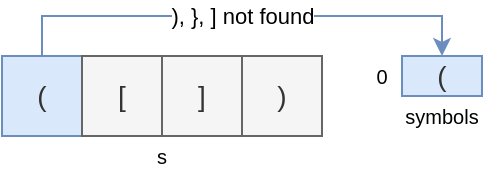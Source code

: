<mxfile version="26.0.9" pages="4">
  <diagram name="1" id="TUT96Deh3uyYbSw8oWv-">
    <mxGraphModel dx="479" dy="602" grid="1" gridSize="10" guides="1" tooltips="1" connect="1" arrows="1" fold="1" page="1" pageScale="1" pageWidth="320" pageHeight="140" math="0" shadow="0">
      <root>
        <mxCell id="vvGyEgP8zuIIcc9eeisb-0" />
        <mxCell id="vvGyEgP8zuIIcc9eeisb-1" parent="vvGyEgP8zuIIcc9eeisb-0" />
        <mxCell id="EquXxOVp9-vnU-ghKs0S-0" value="), }, ] not found" style="edgeStyle=orthogonalEdgeStyle;rounded=0;orthogonalLoop=1;jettySize=auto;html=1;exitX=0.5;exitY=0;exitDx=0;exitDy=0;entryX=0.5;entryY=0;entryDx=0;entryDy=0;fillColor=#dae8fc;strokeColor=#6c8ebf;" edge="1" parent="vvGyEgP8zuIIcc9eeisb-1" source="vvGyEgP8zuIIcc9eeisb-2" target="vvGyEgP8zuIIcc9eeisb-8">
          <mxGeometry relative="1" as="geometry" />
        </mxCell>
        <mxCell id="vvGyEgP8zuIIcc9eeisb-2" value="(" style="text;html=1;align=center;verticalAlign=middle;whiteSpace=wrap;rounded=0;fillColor=#dae8fc;strokeColor=#6c8ebf;fontSize=14;fontColor=#333333;" vertex="1" parent="vvGyEgP8zuIIcc9eeisb-1">
          <mxGeometry x="40" y="60" width="40" height="40" as="geometry" />
        </mxCell>
        <mxCell id="vvGyEgP8zuIIcc9eeisb-3" value="s" style="text;html=1;align=center;verticalAlign=middle;whiteSpace=wrap;rounded=0;fontSize=10;" vertex="1" parent="vvGyEgP8zuIIcc9eeisb-1">
          <mxGeometry x="40" y="100" width="160" height="20" as="geometry" />
        </mxCell>
        <mxCell id="vvGyEgP8zuIIcc9eeisb-5" value="[" style="text;html=1;align=center;verticalAlign=middle;whiteSpace=wrap;rounded=0;fillColor=#f5f5f5;strokeColor=#666666;fontSize=14;fontColor=#333333;" vertex="1" parent="vvGyEgP8zuIIcc9eeisb-1">
          <mxGeometry x="80" y="60" width="40" height="40" as="geometry" />
        </mxCell>
        <mxCell id="vvGyEgP8zuIIcc9eeisb-6" value="]" style="text;html=1;align=center;verticalAlign=middle;whiteSpace=wrap;rounded=0;fillColor=#f5f5f5;strokeColor=#666666;fontSize=14;fontColor=#333333;" vertex="1" parent="vvGyEgP8zuIIcc9eeisb-1">
          <mxGeometry x="120" y="60" width="40" height="40" as="geometry" />
        </mxCell>
        <mxCell id="vvGyEgP8zuIIcc9eeisb-7" value=")" style="text;html=1;align=center;verticalAlign=middle;whiteSpace=wrap;rounded=0;fillColor=#f5f5f5;strokeColor=#666666;fontSize=14;fontColor=#333333;" vertex="1" parent="vvGyEgP8zuIIcc9eeisb-1">
          <mxGeometry x="160" y="60" width="40" height="40" as="geometry" />
        </mxCell>
        <mxCell id="vvGyEgP8zuIIcc9eeisb-8" value="(" style="text;html=1;align=center;verticalAlign=middle;whiteSpace=wrap;rounded=0;fillColor=#dae8fc;strokeColor=#6c8ebf;fontSize=14;fontColor=#333333;" vertex="1" parent="vvGyEgP8zuIIcc9eeisb-1">
          <mxGeometry x="240" y="60" width="40" height="20" as="geometry" />
        </mxCell>
        <mxCell id="vvGyEgP8zuIIcc9eeisb-9" value="symbols" style="text;html=1;align=center;verticalAlign=middle;whiteSpace=wrap;rounded=0;fontSize=10;" vertex="1" parent="vvGyEgP8zuIIcc9eeisb-1">
          <mxGeometry x="240" y="80" width="40" height="20" as="geometry" />
        </mxCell>
        <mxCell id="NCxehxAxPrXCGWq_pstc-0" value="0" style="text;html=1;align=center;verticalAlign=middle;whiteSpace=wrap;rounded=0;fontSize=10;" vertex="1" parent="vvGyEgP8zuIIcc9eeisb-1">
          <mxGeometry x="220" y="60" width="20" height="20" as="geometry" />
        </mxCell>
      </root>
    </mxGraphModel>
  </diagram>
  <diagram name="2" id="xGOcNZL7qbifMB81yLGp">
    <mxGraphModel dx="402" dy="506" grid="1" gridSize="10" guides="1" tooltips="1" connect="1" arrows="1" fold="1" page="1" pageScale="1" pageWidth="320" pageHeight="160" math="0" shadow="0">
      <root>
        <mxCell id="jmg108IZIOJy4IffjAM0-0" />
        <mxCell id="jmg108IZIOJy4IffjAM0-1" parent="jmg108IZIOJy4IffjAM0-0" />
        <mxCell id="jmg108IZIOJy4IffjAM0-2" value="), }, ] not found" style="edgeStyle=orthogonalEdgeStyle;rounded=0;orthogonalLoop=1;jettySize=auto;html=1;exitX=0.5;exitY=0;exitDx=0;exitDy=0;entryX=0.5;entryY=0;entryDx=0;entryDy=0;fillColor=#dae8fc;strokeColor=#6c8ebf;" edge="1" parent="jmg108IZIOJy4IffjAM0-1" source="jmg108IZIOJy4IffjAM0-5" target="jmg108IZIOJy4IffjAM0-8">
          <mxGeometry relative="1" as="geometry">
            <Array as="points">
              <mxPoint x="100" y="40" />
              <mxPoint x="260" y="40" />
            </Array>
          </mxGeometry>
        </mxCell>
        <mxCell id="jmg108IZIOJy4IffjAM0-3" value="(" style="text;html=1;align=center;verticalAlign=middle;whiteSpace=wrap;rounded=0;fillColor=#f5f5f5;strokeColor=#666666;fontSize=14;fontColor=#333333;" vertex="1" parent="jmg108IZIOJy4IffjAM0-1">
          <mxGeometry x="40" y="60" width="40" height="40" as="geometry" />
        </mxCell>
        <mxCell id="jmg108IZIOJy4IffjAM0-4" value="s" style="text;html=1;align=center;verticalAlign=middle;whiteSpace=wrap;rounded=0;fontSize=10;" vertex="1" parent="jmg108IZIOJy4IffjAM0-1">
          <mxGeometry x="40" y="100" width="160" height="20" as="geometry" />
        </mxCell>
        <mxCell id="jmg108IZIOJy4IffjAM0-5" value="[" style="text;html=1;align=center;verticalAlign=middle;whiteSpace=wrap;rounded=0;fillColor=#dae8fc;strokeColor=#6c8ebf;fontSize=14;fontColor=#333333;" vertex="1" parent="jmg108IZIOJy4IffjAM0-1">
          <mxGeometry x="80" y="60" width="40" height="40" as="geometry" />
        </mxCell>
        <mxCell id="jmg108IZIOJy4IffjAM0-6" value="]" style="text;html=1;align=center;verticalAlign=middle;whiteSpace=wrap;rounded=0;fillColor=#f5f5f5;strokeColor=#666666;fontSize=14;fontColor=#333333;" vertex="1" parent="jmg108IZIOJy4IffjAM0-1">
          <mxGeometry x="120" y="60" width="40" height="40" as="geometry" />
        </mxCell>
        <mxCell id="jmg108IZIOJy4IffjAM0-7" value=")" style="text;html=1;align=center;verticalAlign=middle;whiteSpace=wrap;rounded=0;fillColor=#f5f5f5;strokeColor=#666666;fontSize=14;fontColor=#333333;" vertex="1" parent="jmg108IZIOJy4IffjAM0-1">
          <mxGeometry x="160" y="60" width="40" height="40" as="geometry" />
        </mxCell>
        <mxCell id="jmg108IZIOJy4IffjAM0-8" value="[" style="text;html=1;align=center;verticalAlign=middle;whiteSpace=wrap;rounded=0;fillColor=#dae8fc;strokeColor=#6c8ebf;fontSize=14;fontColor=#333333;" vertex="1" parent="jmg108IZIOJy4IffjAM0-1">
          <mxGeometry x="240" y="60" width="40" height="20" as="geometry" />
        </mxCell>
        <mxCell id="jmg108IZIOJy4IffjAM0-9" value="symbols" style="text;html=1;align=center;verticalAlign=middle;whiteSpace=wrap;rounded=0;fontSize=10;" vertex="1" parent="jmg108IZIOJy4IffjAM0-1">
          <mxGeometry x="240" y="100" width="40" height="20" as="geometry" />
        </mxCell>
        <mxCell id="jmg108IZIOJy4IffjAM0-10" value="0" style="text;html=1;align=center;verticalAlign=middle;whiteSpace=wrap;rounded=0;fontSize=10;" vertex="1" parent="jmg108IZIOJy4IffjAM0-1">
          <mxGeometry x="220" y="80" width="20" height="20" as="geometry" />
        </mxCell>
        <mxCell id="CSmW1D5C9Y2GbAAWTN9T-0" value="(" style="text;html=1;align=center;verticalAlign=middle;whiteSpace=wrap;rounded=0;fillColor=#f5f5f5;strokeColor=#666666;fontSize=14;fontColor=#333333;" vertex="1" parent="jmg108IZIOJy4IffjAM0-1">
          <mxGeometry x="240" y="80" width="40" height="20" as="geometry" />
        </mxCell>
        <mxCell id="xXfRQogwkCaHUOOrCTEZ-0" value="1" style="text;html=1;align=center;verticalAlign=middle;whiteSpace=wrap;rounded=0;fontSize=10;" vertex="1" parent="jmg108IZIOJy4IffjAM0-1">
          <mxGeometry x="220" y="60" width="20" height="20" as="geometry" />
        </mxCell>
      </root>
    </mxGraphModel>
  </diagram>
  <diagram name="3" id="_6htZpvhsiotc7YMj_mB">
    <mxGraphModel dx="402" dy="506" grid="1" gridSize="10" guides="1" tooltips="1" connect="1" arrows="1" fold="1" page="1" pageScale="1" pageWidth="320" pageHeight="160" math="0" shadow="0">
      <root>
        <mxCell id="ljwwUHg8V6K_l_bAP1qK-0" />
        <mxCell id="ljwwUHg8V6K_l_bAP1qK-1" parent="ljwwUHg8V6K_l_bAP1qK-0" />
        <mxCell id="ljwwUHg8V6K_l_bAP1qK-2" value="] found" style="edgeStyle=orthogonalEdgeStyle;rounded=0;orthogonalLoop=1;jettySize=auto;html=1;exitX=0.5;exitY=0;exitDx=0;exitDy=0;entryX=0.5;entryY=0;entryDx=0;entryDy=0;fillColor=#dae8fc;strokeColor=#6c8ebf;" edge="1" parent="ljwwUHg8V6K_l_bAP1qK-1" source="ljwwUHg8V6K_l_bAP1qK-6" target="ljwwUHg8V6K_l_bAP1qK-11">
          <mxGeometry relative="1" as="geometry">
            <Array as="points">
              <mxPoint x="140" y="40" />
              <mxPoint x="260" y="40" />
            </Array>
            <mxPoint as="offset" />
          </mxGeometry>
        </mxCell>
        <mxCell id="ljwwUHg8V6K_l_bAP1qK-3" value="(" style="text;html=1;align=center;verticalAlign=middle;whiteSpace=wrap;rounded=0;fillColor=#f5f5f5;strokeColor=#666666;fontSize=14;fontColor=#333333;" vertex="1" parent="ljwwUHg8V6K_l_bAP1qK-1">
          <mxGeometry x="40" y="60" width="40" height="40" as="geometry" />
        </mxCell>
        <mxCell id="ljwwUHg8V6K_l_bAP1qK-4" value="s" style="text;html=1;align=center;verticalAlign=middle;whiteSpace=wrap;rounded=0;fontSize=10;" vertex="1" parent="ljwwUHg8V6K_l_bAP1qK-1">
          <mxGeometry x="40" y="100" width="160" height="20" as="geometry" />
        </mxCell>
        <mxCell id="ljwwUHg8V6K_l_bAP1qK-5" value="[" style="text;html=1;align=center;verticalAlign=middle;whiteSpace=wrap;rounded=0;fillColor=#f5f5f5;strokeColor=#666666;fontSize=14;fontColor=#333333;" vertex="1" parent="ljwwUHg8V6K_l_bAP1qK-1">
          <mxGeometry x="80" y="60" width="40" height="40" as="geometry" />
        </mxCell>
        <mxCell id="ljwwUHg8V6K_l_bAP1qK-6" value="]" style="text;html=1;align=center;verticalAlign=middle;whiteSpace=wrap;rounded=0;fillColor=#dae8fc;strokeColor=#6c8ebf;fontSize=14;fontColor=#333333;" vertex="1" parent="ljwwUHg8V6K_l_bAP1qK-1">
          <mxGeometry x="120" y="60" width="40" height="40" as="geometry" />
        </mxCell>
        <mxCell id="ljwwUHg8V6K_l_bAP1qK-7" value=")" style="text;html=1;align=center;verticalAlign=middle;whiteSpace=wrap;rounded=0;fillColor=#f5f5f5;strokeColor=#666666;fontSize=14;fontColor=#333333;" vertex="1" parent="ljwwUHg8V6K_l_bAP1qK-1">
          <mxGeometry x="160" y="60" width="40" height="40" as="geometry" />
        </mxCell>
        <mxCell id="ljwwUHg8V6K_l_bAP1qK-8" value="(" style="text;html=1;align=center;verticalAlign=middle;whiteSpace=wrap;rounded=0;fillColor=#f5f5f5;strokeColor=#666666;fontSize=14;fontColor=#333333;" vertex="1" parent="ljwwUHg8V6K_l_bAP1qK-1">
          <mxGeometry x="240" y="80" width="40" height="20" as="geometry" />
        </mxCell>
        <mxCell id="ljwwUHg8V6K_l_bAP1qK-9" value="symbols" style="text;html=1;align=center;verticalAlign=middle;whiteSpace=wrap;rounded=0;fontSize=10;" vertex="1" parent="ljwwUHg8V6K_l_bAP1qK-1">
          <mxGeometry x="240" y="100" width="40" height="20" as="geometry" />
        </mxCell>
        <mxCell id="ljwwUHg8V6K_l_bAP1qK-10" value="0" style="text;html=1;align=center;verticalAlign=middle;whiteSpace=wrap;rounded=0;fontSize=10;" vertex="1" parent="ljwwUHg8V6K_l_bAP1qK-1">
          <mxGeometry x="220" y="80" width="20" height="20" as="geometry" />
        </mxCell>
        <mxCell id="ljwwUHg8V6K_l_bAP1qK-11" value="[" style="text;html=1;align=center;verticalAlign=middle;whiteSpace=wrap;rounded=0;fontSize=14;" vertex="1" parent="ljwwUHg8V6K_l_bAP1qK-1">
          <mxGeometry x="240" y="60" width="40" height="20" as="geometry" />
        </mxCell>
        <mxCell id="b9YbH5JOuZiVRcRnPqFj-0" value="1" style="text;html=1;align=center;verticalAlign=middle;whiteSpace=wrap;rounded=0;fontSize=10;" vertex="1" parent="ljwwUHg8V6K_l_bAP1qK-1">
          <mxGeometry x="220" y="60" width="20" height="20" as="geometry" />
        </mxCell>
      </root>
    </mxGraphModel>
  </diagram>
  <diagram name="4" id="F2dUXzFmbHFsr_ej8fcS">
    <mxGraphModel dx="402" dy="506" grid="1" gridSize="10" guides="1" tooltips="1" connect="1" arrows="1" fold="1" page="1" pageScale="1" pageWidth="320" pageHeight="160" math="0" shadow="0">
      <root>
        <mxCell id="l2hh_AW5IxCZqA5uUW60-0" />
        <mxCell id="l2hh_AW5IxCZqA5uUW60-1" parent="l2hh_AW5IxCZqA5uUW60-0" />
        <mxCell id="l2hh_AW5IxCZqA5uUW60-2" value=") found" style="edgeStyle=orthogonalEdgeStyle;rounded=0;orthogonalLoop=1;jettySize=auto;html=1;exitX=0.5;exitY=0;exitDx=0;exitDy=0;entryX=0.5;entryY=0;entryDx=0;entryDy=0;fillColor=#dae8fc;strokeColor=#6c8ebf;" edge="1" parent="l2hh_AW5IxCZqA5uUW60-1" source="l2hh_AW5IxCZqA5uUW60-7">
          <mxGeometry relative="1" as="geometry">
            <mxPoint x="260" y="60" as="targetPoint" />
            <Array as="points">
              <mxPoint x="180" y="40" />
              <mxPoint x="260" y="40" />
            </Array>
            <mxPoint as="offset" />
          </mxGeometry>
        </mxCell>
        <mxCell id="l2hh_AW5IxCZqA5uUW60-3" value="(" style="text;html=1;align=center;verticalAlign=middle;whiteSpace=wrap;rounded=0;fillColor=#f5f5f5;strokeColor=#666666;fontSize=14;fontColor=#333333;" vertex="1" parent="l2hh_AW5IxCZqA5uUW60-1">
          <mxGeometry x="40" y="60" width="40" height="40" as="geometry" />
        </mxCell>
        <mxCell id="l2hh_AW5IxCZqA5uUW60-4" value="s" style="text;html=1;align=center;verticalAlign=middle;whiteSpace=wrap;rounded=0;fontSize=10;" vertex="1" parent="l2hh_AW5IxCZqA5uUW60-1">
          <mxGeometry x="40" y="100" width="160" height="20" as="geometry" />
        </mxCell>
        <mxCell id="l2hh_AW5IxCZqA5uUW60-5" value="[" style="text;html=1;align=center;verticalAlign=middle;whiteSpace=wrap;rounded=0;fillColor=#f5f5f5;strokeColor=#666666;fontSize=14;fontColor=#333333;" vertex="1" parent="l2hh_AW5IxCZqA5uUW60-1">
          <mxGeometry x="80" y="60" width="40" height="40" as="geometry" />
        </mxCell>
        <mxCell id="l2hh_AW5IxCZqA5uUW60-6" value="]" style="text;html=1;align=center;verticalAlign=middle;whiteSpace=wrap;rounded=0;fillColor=#f5f5f5;strokeColor=#666666;fontSize=14;fontColor=#333333;" vertex="1" parent="l2hh_AW5IxCZqA5uUW60-1">
          <mxGeometry x="120" y="60" width="40" height="40" as="geometry" />
        </mxCell>
        <mxCell id="l2hh_AW5IxCZqA5uUW60-7" value=")" style="text;html=1;align=center;verticalAlign=middle;whiteSpace=wrap;rounded=0;fillColor=#dae8fc;strokeColor=#6c8ebf;fontSize=14;fontColor=#333333;" vertex="1" parent="l2hh_AW5IxCZqA5uUW60-1">
          <mxGeometry x="160" y="60" width="40" height="40" as="geometry" />
        </mxCell>
        <mxCell id="l2hh_AW5IxCZqA5uUW60-8" value="(" style="text;html=1;align=center;verticalAlign=middle;whiteSpace=wrap;rounded=0;fontSize=14;" vertex="1" parent="l2hh_AW5IxCZqA5uUW60-1">
          <mxGeometry x="240" y="60" width="40" height="20" as="geometry" />
        </mxCell>
        <mxCell id="l2hh_AW5IxCZqA5uUW60-9" value="symbols" style="text;html=1;align=center;verticalAlign=middle;whiteSpace=wrap;rounded=0;fontSize=10;" vertex="1" parent="l2hh_AW5IxCZqA5uUW60-1">
          <mxGeometry x="240" y="80" width="40" height="20" as="geometry" />
        </mxCell>
        <mxCell id="l2hh_AW5IxCZqA5uUW60-10" value="0" style="text;html=1;align=center;verticalAlign=middle;whiteSpace=wrap;rounded=0;fontSize=10;" vertex="1" parent="l2hh_AW5IxCZqA5uUW60-1">
          <mxGeometry x="220" y="60" width="20" height="20" as="geometry" />
        </mxCell>
      </root>
    </mxGraphModel>
  </diagram>
</mxfile>
